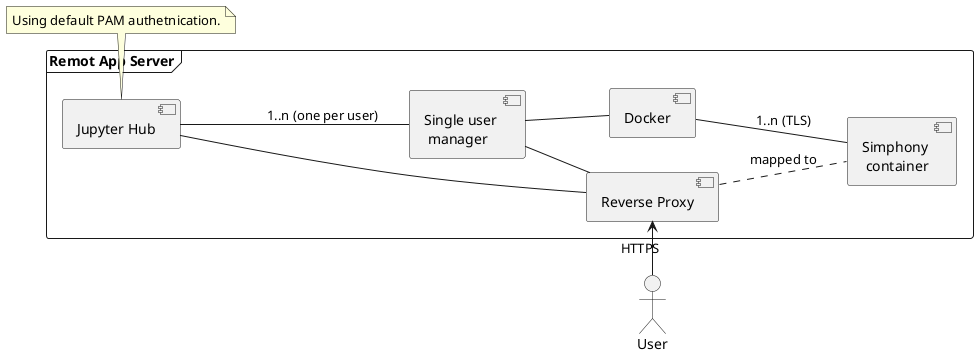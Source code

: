 @startuml
left to right direction
skinparam componentStyle uml2

actor User

frame "Remot App Server" {
[Jupyter Hub]
"Single user \n manager" as [SingleUser]
[Reverse Proxy]
[Docker]
"Simphony \n container" as [Simphony]
}

User -> [Reverse Proxy] : HTTPS
[Jupyter Hub] - [Reverse Proxy]
[Jupyter Hub] -- [SingleUser]  : 1..n (one per user)
[SingleUser] -- [Docker]
[SingleUser] -- [Reverse Proxy]
[Reverse Proxy] .. [Simphony] : mapped to
[Docker] -- [Simphony] : 1..n (TLS)

note bottom of [Jupyter Hub]
Using default PAM authetnication.
end note

@enduml